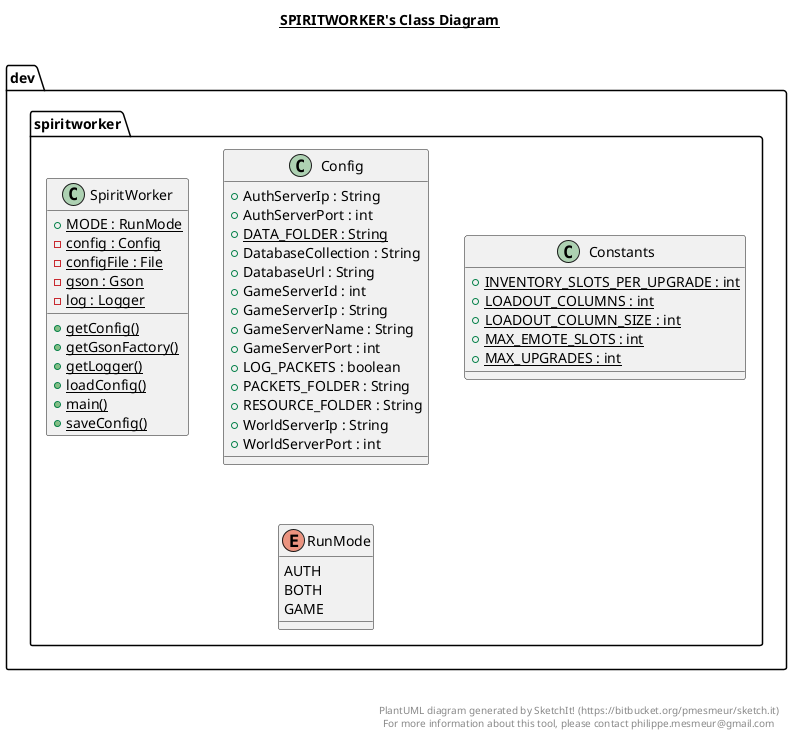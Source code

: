 @startuml

title __SPIRITWORKER's Class Diagram__\n

  namespace dev.spiritworker {
    class dev.spiritworker.Config {
        + AuthServerIp : String
        + AuthServerPort : int
        {static} + DATA_FOLDER : String
        + DatabaseCollection : String
        + DatabaseUrl : String
        + GameServerId : int
        + GameServerIp : String
        + GameServerName : String
        + GameServerPort : int
        + LOG_PACKETS : boolean
        + PACKETS_FOLDER : String
        + RESOURCE_FOLDER : String
        + WorldServerIp : String
        + WorldServerPort : int
    }
  }
  

  namespace dev.spiritworker {
    class dev.spiritworker.Constants {
        {static} + INVENTORY_SLOTS_PER_UPGRADE : int
        {static} + LOADOUT_COLUMNS : int
        {static} + LOADOUT_COLUMN_SIZE : int
        {static} + MAX_EMOTE_SLOTS : int
        {static} + MAX_UPGRADES : int
    }
  }
  

  namespace dev.spiritworker {
    class dev.spiritworker.SpiritWorker {
        {static} + MODE : RunMode
        {static} - config : Config
        {static} - configFile : File
        {static} - gson : Gson
        {static} - log : Logger
        {static} + getConfig()
        {static} + getGsonFactory()
        {static} + getLogger()
        {static} + loadConfig()
        {static} + main()
        {static} + saveConfig()
    }
  }
  

  namespace dev.spiritworker {
    enum RunMode {
      AUTH
      BOTH
      GAME
    }
  }
  

  dev.spiritworker.SpiritWorker +-down- dev.spiritworker.SpiritWorker.RunMode


right footer


PlantUML diagram generated by SketchIt! (https://bitbucket.org/pmesmeur/sketch.it)
For more information about this tool, please contact philippe.mesmeur@gmail.com
endfooter

@enduml
